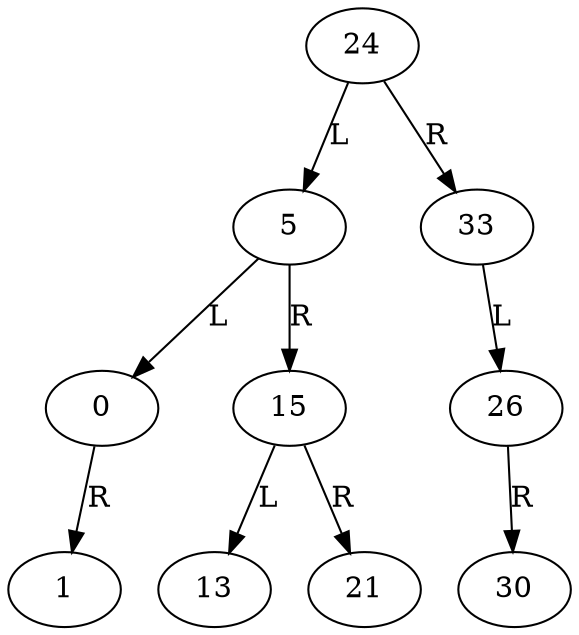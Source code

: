 // DistSensitiveBST
digraph {
	1943197335616 [label=24]
	1943197335616 -> 1943231823552 [label=L]
	1943231823552 [label=5]
	1943231823552 -> 1943231822784 [label=L]
	1943231822784 [label=0]
	1943231822784 -> 1943231822656 [label=R]
	1943231822656 [label=1]
	1943231823552 -> 1943231908736 [label=R]
	1943231908736 [label=15]
	1943231908736 -> 1943231908032 [label=L]
	1943231908032 [label=13]
	1943231908736 -> 1943231907392 [label=R]
	1943231907392 [label=21]
	1943197335616 -> 1943231907712 [label=R]
	1943231907712 [label=33]
	1943231907712 -> 1943231908416 [label=L]
	1943231908416 [label=26]
	1943231908416 -> 1943231907200 [label=R]
	1943231907200 [label=30]
}

